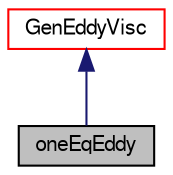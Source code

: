 digraph "oneEqEddy"
{
  bgcolor="transparent";
  edge [fontname="FreeSans",fontsize="10",labelfontname="FreeSans",labelfontsize="10"];
  node [fontname="FreeSans",fontsize="10",shape=record];
  Node20 [label="oneEqEddy",height=0.2,width=0.4,color="black", fillcolor="grey75", style="filled", fontcolor="black"];
  Node21 -> Node20 [dir="back",color="midnightblue",fontsize="10",style="solid",fontname="FreeSans"];
  Node21 [label="GenEddyVisc",height=0.2,width=0.4,color="red",URL="$a30622.html",tooltip="General base class for all compressible models that can be implemented as an eddy viscosity..."];
}
